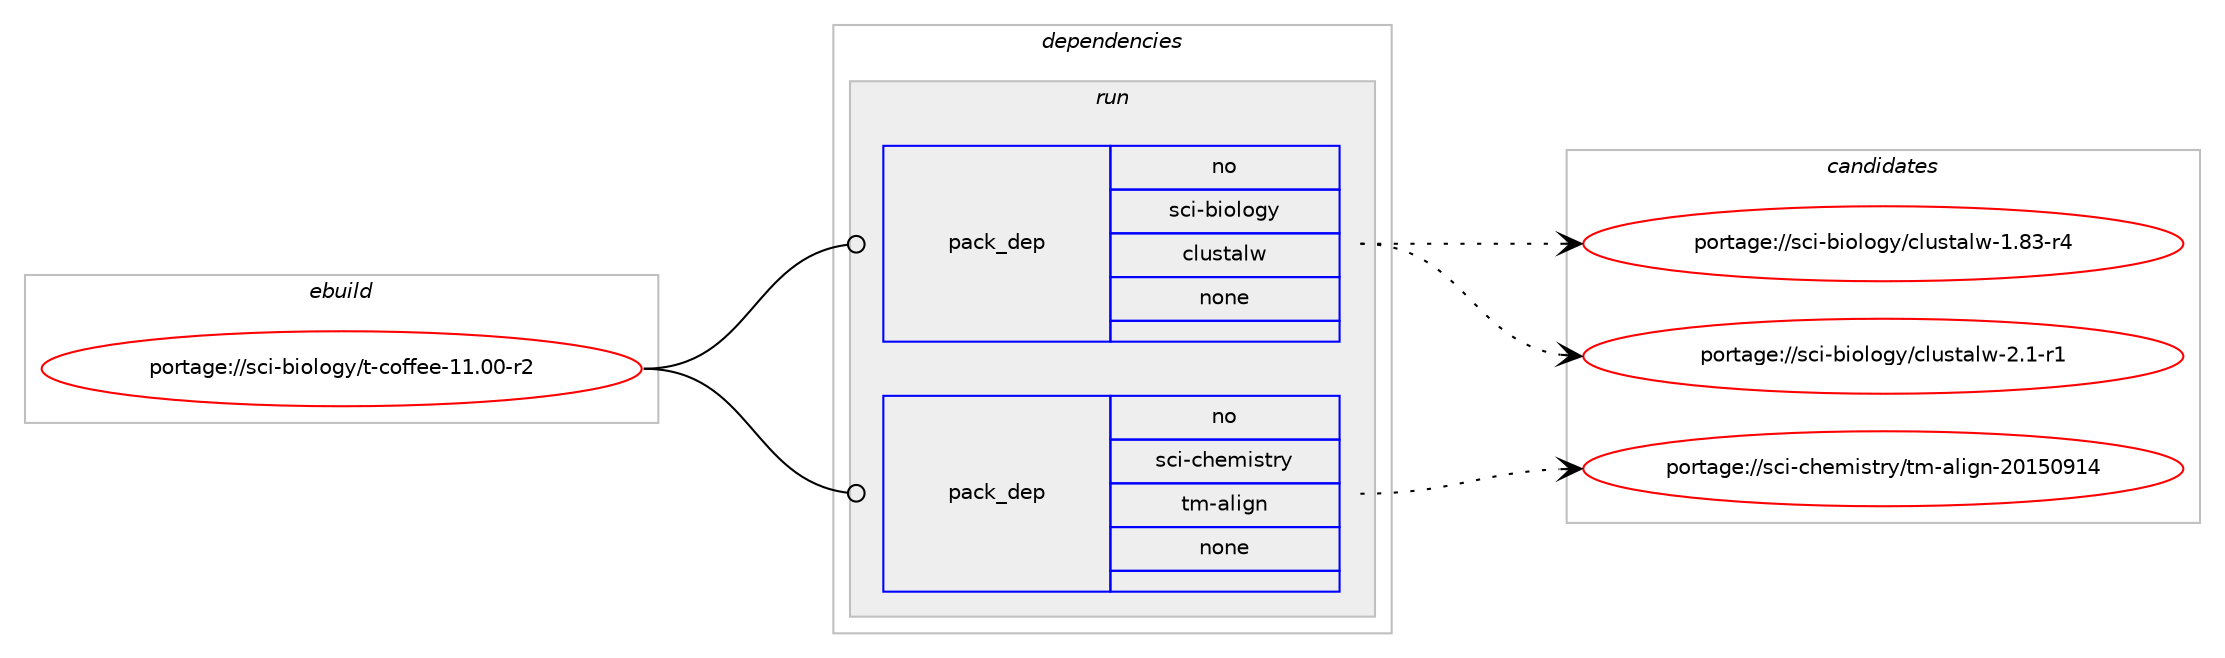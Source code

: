 digraph prolog {

# *************
# Graph options
# *************

newrank=true;
concentrate=true;
compound=true;
graph [rankdir=LR,fontname=Helvetica,fontsize=10,ranksep=1.5];#, ranksep=2.5, nodesep=0.2];
edge  [arrowhead=vee];
node  [fontname=Helvetica,fontsize=10];

# **********
# The ebuild
# **********

subgraph cluster_leftcol {
color=gray;
rank=same;
label=<<i>ebuild</i>>;
id [label="portage://sci-biology/t-coffee-11.00-r2", color=red, width=4, href="../sci-biology/t-coffee-11.00-r2.svg"];
}

# ****************
# The dependencies
# ****************

subgraph cluster_midcol {
color=gray;
label=<<i>dependencies</i>>;
subgraph cluster_compile {
fillcolor="#eeeeee";
style=filled;
label=<<i>compile</i>>;
}
subgraph cluster_compileandrun {
fillcolor="#eeeeee";
style=filled;
label=<<i>compile and run</i>>;
}
subgraph cluster_run {
fillcolor="#eeeeee";
style=filled;
label=<<i>run</i>>;
subgraph pack282009 {
dependency383791 [label=<<TABLE BORDER="0" CELLBORDER="1" CELLSPACING="0" CELLPADDING="4" WIDTH="220"><TR><TD ROWSPAN="6" CELLPADDING="30">pack_dep</TD></TR><TR><TD WIDTH="110">no</TD></TR><TR><TD>sci-biology</TD></TR><TR><TD>clustalw</TD></TR><TR><TD>none</TD></TR><TR><TD></TD></TR></TABLE>>, shape=none, color=blue];
}
id:e -> dependency383791:w [weight=20,style="solid",arrowhead="odot"];
subgraph pack282010 {
dependency383792 [label=<<TABLE BORDER="0" CELLBORDER="1" CELLSPACING="0" CELLPADDING="4" WIDTH="220"><TR><TD ROWSPAN="6" CELLPADDING="30">pack_dep</TD></TR><TR><TD WIDTH="110">no</TD></TR><TR><TD>sci-chemistry</TD></TR><TR><TD>tm-align</TD></TR><TR><TD>none</TD></TR><TR><TD></TD></TR></TABLE>>, shape=none, color=blue];
}
id:e -> dependency383792:w [weight=20,style="solid",arrowhead="odot"];
}
}

# **************
# The candidates
# **************

subgraph cluster_choices {
rank=same;
color=gray;
label=<<i>candidates</i>>;

subgraph choice282009 {
color=black;
nodesep=1;
choiceportage11599105459810511110811110312147991081171151169710811945494656514511452 [label="portage://sci-biology/clustalw-1.83-r4", color=red, width=4,href="../sci-biology/clustalw-1.83-r4.svg"];
choiceportage115991054598105111108111103121479910811711511697108119455046494511449 [label="portage://sci-biology/clustalw-2.1-r1", color=red, width=4,href="../sci-biology/clustalw-2.1-r1.svg"];
dependency383791:e -> choiceportage11599105459810511110811110312147991081171151169710811945494656514511452:w [style=dotted,weight="100"];
dependency383791:e -> choiceportage115991054598105111108111103121479910811711511697108119455046494511449:w [style=dotted,weight="100"];
}
subgraph choice282010 {
color=black;
nodesep=1;
choiceportage115991054599104101109105115116114121471161094597108105103110455048495348574952 [label="portage://sci-chemistry/tm-align-20150914", color=red, width=4,href="../sci-chemistry/tm-align-20150914.svg"];
dependency383792:e -> choiceportage115991054599104101109105115116114121471161094597108105103110455048495348574952:w [style=dotted,weight="100"];
}
}

}
